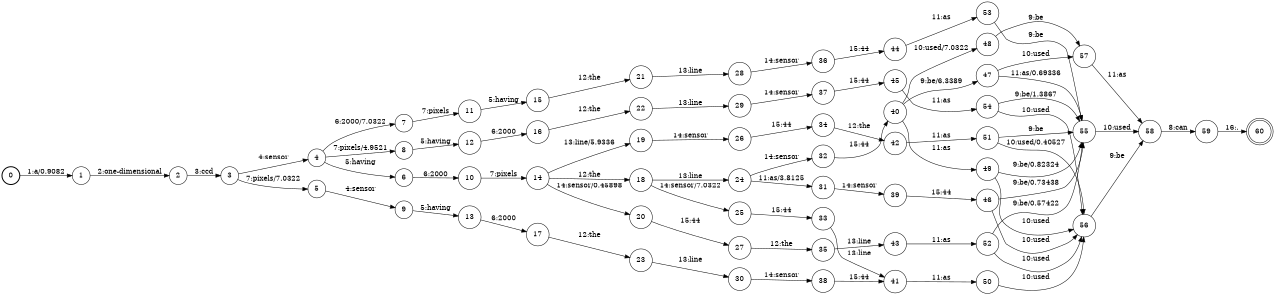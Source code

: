 digraph FST {
rankdir = LR;
size = "8.5,11";
label = "";
center = 1;
orientation = Portrait;
ranksep = "0.4";
nodesep = "0.25";
0 [label = "0", shape = circle, style = bold, fontsize = 14]
	0 -> 1 [label = "1:a/0.9082", fontsize = 14];
1 [label = "1", shape = circle, style = solid, fontsize = 14]
	1 -> 2 [label = "2:one-dimensional", fontsize = 14];
2 [label = "2", shape = circle, style = solid, fontsize = 14]
	2 -> 3 [label = "3:ccd", fontsize = 14];
3 [label = "3", shape = circle, style = solid, fontsize = 14]
	3 -> 4 [label = "4:sensor", fontsize = 14];
	3 -> 5 [label = "7:pixels/7.0322", fontsize = 14];
4 [label = "4", shape = circle, style = solid, fontsize = 14]
	4 -> 6 [label = "5:having", fontsize = 14];
	4 -> 7 [label = "6:2000/7.0322", fontsize = 14];
	4 -> 8 [label = "7:pixels/4.9521", fontsize = 14];
5 [label = "5", shape = circle, style = solid, fontsize = 14]
	5 -> 9 [label = "4:sensor", fontsize = 14];
6 [label = "6", shape = circle, style = solid, fontsize = 14]
	6 -> 10 [label = "6:2000", fontsize = 14];
7 [label = "7", shape = circle, style = solid, fontsize = 14]
	7 -> 11 [label = "7:pixels", fontsize = 14];
8 [label = "8", shape = circle, style = solid, fontsize = 14]
	8 -> 12 [label = "5:having", fontsize = 14];
9 [label = "9", shape = circle, style = solid, fontsize = 14]
	9 -> 13 [label = "5:having", fontsize = 14];
10 [label = "10", shape = circle, style = solid, fontsize = 14]
	10 -> 14 [label = "7:pixels", fontsize = 14];
11 [label = "11", shape = circle, style = solid, fontsize = 14]
	11 -> 15 [label = "5:having", fontsize = 14];
12 [label = "12", shape = circle, style = solid, fontsize = 14]
	12 -> 16 [label = "6:2000", fontsize = 14];
13 [label = "13", shape = circle, style = solid, fontsize = 14]
	13 -> 17 [label = "6:2000", fontsize = 14];
14 [label = "14", shape = circle, style = solid, fontsize = 14]
	14 -> 20 [label = "14:sensor/0.45898", fontsize = 14];
	14 -> 18 [label = "12:the", fontsize = 14];
	14 -> 19 [label = "13:line/5.9336", fontsize = 14];
15 [label = "15", shape = circle, style = solid, fontsize = 14]
	15 -> 21 [label = "12:the", fontsize = 14];
16 [label = "16", shape = circle, style = solid, fontsize = 14]
	16 -> 22 [label = "12:the", fontsize = 14];
17 [label = "17", shape = circle, style = solid, fontsize = 14]
	17 -> 23 [label = "12:the", fontsize = 14];
18 [label = "18", shape = circle, style = solid, fontsize = 14]
	18 -> 25 [label = "14:sensor/7.0322", fontsize = 14];
	18 -> 24 [label = "13:line", fontsize = 14];
19 [label = "19", shape = circle, style = solid, fontsize = 14]
	19 -> 26 [label = "14:sensor", fontsize = 14];
20 [label = "20", shape = circle, style = solid, fontsize = 14]
	20 -> 27 [label = "15:44", fontsize = 14];
21 [label = "21", shape = circle, style = solid, fontsize = 14]
	21 -> 28 [label = "13:line", fontsize = 14];
22 [label = "22", shape = circle, style = solid, fontsize = 14]
	22 -> 29 [label = "13:line", fontsize = 14];
23 [label = "23", shape = circle, style = solid, fontsize = 14]
	23 -> 30 [label = "13:line", fontsize = 14];
24 [label = "24", shape = circle, style = solid, fontsize = 14]
	24 -> 32 [label = "14:sensor", fontsize = 14];
	24 -> 31 [label = "11:as/3.8125", fontsize = 14];
25 [label = "25", shape = circle, style = solid, fontsize = 14]
	25 -> 33 [label = "15:44", fontsize = 14];
26 [label = "26", shape = circle, style = solid, fontsize = 14]
	26 -> 34 [label = "15:44", fontsize = 14];
27 [label = "27", shape = circle, style = solid, fontsize = 14]
	27 -> 35 [label = "12:the", fontsize = 14];
28 [label = "28", shape = circle, style = solid, fontsize = 14]
	28 -> 36 [label = "14:sensor", fontsize = 14];
29 [label = "29", shape = circle, style = solid, fontsize = 14]
	29 -> 37 [label = "14:sensor", fontsize = 14];
30 [label = "30", shape = circle, style = solid, fontsize = 14]
	30 -> 38 [label = "14:sensor", fontsize = 14];
31 [label = "31", shape = circle, style = solid, fontsize = 14]
	31 -> 39 [label = "14:sensor", fontsize = 14];
32 [label = "32", shape = circle, style = solid, fontsize = 14]
	32 -> 40 [label = "15:44", fontsize = 14];
33 [label = "33", shape = circle, style = solid, fontsize = 14]
	33 -> 41 [label = "13:line", fontsize = 14];
34 [label = "34", shape = circle, style = solid, fontsize = 14]
	34 -> 42 [label = "12:the", fontsize = 14];
35 [label = "35", shape = circle, style = solid, fontsize = 14]
	35 -> 43 [label = "13:line", fontsize = 14];
36 [label = "36", shape = circle, style = solid, fontsize = 14]
	36 -> 44 [label = "15:44", fontsize = 14];
37 [label = "37", shape = circle, style = solid, fontsize = 14]
	37 -> 45 [label = "15:44", fontsize = 14];
38 [label = "38", shape = circle, style = solid, fontsize = 14]
	38 -> 41 [label = "15:44", fontsize = 14];
39 [label = "39", shape = circle, style = solid, fontsize = 14]
	39 -> 46 [label = "15:44", fontsize = 14];
40 [label = "40", shape = circle, style = solid, fontsize = 14]
	40 -> 47 [label = "9:be/6.3389", fontsize = 14];
	40 -> 48 [label = "10:used/7.0322", fontsize = 14];
	40 -> 49 [label = "11:as", fontsize = 14];
41 [label = "41", shape = circle, style = solid, fontsize = 14]
	41 -> 50 [label = "11:as", fontsize = 14];
42 [label = "42", shape = circle, style = solid, fontsize = 14]
	42 -> 51 [label = "11:as", fontsize = 14];
43 [label = "43", shape = circle, style = solid, fontsize = 14]
	43 -> 52 [label = "11:as", fontsize = 14];
44 [label = "44", shape = circle, style = solid, fontsize = 14]
	44 -> 53 [label = "11:as", fontsize = 14];
45 [label = "45", shape = circle, style = solid, fontsize = 14]
	45 -> 54 [label = "11:as", fontsize = 14];
46 [label = "46", shape = circle, style = solid, fontsize = 14]
	46 -> 55 [label = "9:be/0.73438", fontsize = 14];
	46 -> 56 [label = "10:used", fontsize = 14];
47 [label = "47", shape = circle, style = solid, fontsize = 14]
	47 -> 57 [label = "10:used", fontsize = 14];
	47 -> 55 [label = "11:as/0.69336", fontsize = 14];
48 [label = "48", shape = circle, style = solid, fontsize = 14]
	48 -> 57 [label = "9:be", fontsize = 14];
49 [label = "49", shape = circle, style = solid, fontsize = 14]
	49 -> 55 [label = "9:be/0.82324", fontsize = 14];
	49 -> 56 [label = "10:used", fontsize = 14];
50 [label = "50", shape = circle, style = solid, fontsize = 14]
	50 -> 56 [label = "10:used", fontsize = 14];
51 [label = "51", shape = circle, style = solid, fontsize = 14]
	51 -> 55 [label = "9:be", fontsize = 14];
	51 -> 56 [label = "10:used/0.40527", fontsize = 14];
52 [label = "52", shape = circle, style = solid, fontsize = 14]
	52 -> 55 [label = "9:be/0.57422", fontsize = 14];
	52 -> 56 [label = "10:used", fontsize = 14];
53 [label = "53", shape = circle, style = solid, fontsize = 14]
	53 -> 55 [label = "9:be", fontsize = 14];
54 [label = "54", shape = circle, style = solid, fontsize = 14]
	54 -> 55 [label = "9:be/1.3867", fontsize = 14];
	54 -> 56 [label = "10:used", fontsize = 14];
55 [label = "55", shape = circle, style = solid, fontsize = 14]
	55 -> 58 [label = "10:used", fontsize = 14];
56 [label = "56", shape = circle, style = solid, fontsize = 14]
	56 -> 58 [label = "9:be", fontsize = 14];
57 [label = "57", shape = circle, style = solid, fontsize = 14]
	57 -> 58 [label = "11:as", fontsize = 14];
58 [label = "58", shape = circle, style = solid, fontsize = 14]
	58 -> 59 [label = "8:can", fontsize = 14];
59 [label = "59", shape = circle, style = solid, fontsize = 14]
	59 -> 60 [label = "16:.", fontsize = 14];
60 [label = "60", shape = doublecircle, style = solid, fontsize = 14]
}
